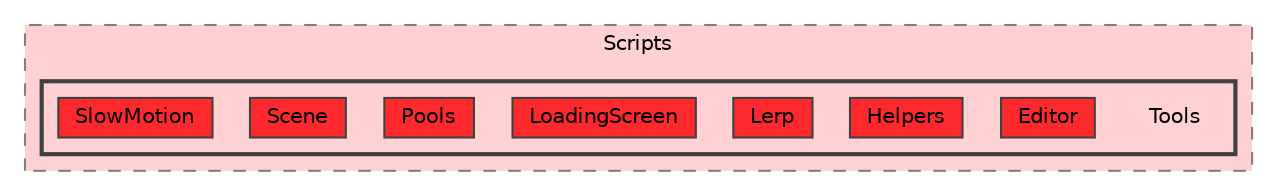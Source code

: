 digraph "C:/Users/PC/Documents/GitHub/Witch-Pack/WitchPack/Assets/Scripts/Tools"
{
 // LATEX_PDF_SIZE
  bgcolor="transparent";
  edge [fontname=Helvetica,fontsize=10,labelfontname=Helvetica,labelfontsize=10];
  node [fontname=Helvetica,fontsize=10,shape=box,height=0.2,width=0.4];
  compound=true
  subgraph clusterdir_9ac8f34010cad31c2f4e44a4a44f5a85 {
    graph [ bgcolor="#ffd1d2", pencolor="grey50", label="Scripts", fontname=Helvetica,fontsize=10 style="filled,dashed", URL="dir_9ac8f34010cad31c2f4e44a4a44f5a85.html",tooltip=""]
  subgraph clusterdir_4ecf9c5c07a26181eb08b7842f46183e {
    graph [ bgcolor="#ffd1d2", pencolor="grey25", label="", fontname=Helvetica,fontsize=10 style="filled,bold", URL="dir_4ecf9c5c07a26181eb08b7842f46183e.html",tooltip=""]
    dir_4ecf9c5c07a26181eb08b7842f46183e [shape=plaintext, label="Tools"];
  dir_77d073e302379b323267fac6c584196b [label="Editor", fillcolor="#fe292d", color="grey25", style="filled", URL="dir_77d073e302379b323267fac6c584196b.html",tooltip=""];
  dir_ed6e952c092284775aeeef36a1d0684f [label="Helpers", fillcolor="#fe292d", color="grey25", style="filled", URL="dir_ed6e952c092284775aeeef36a1d0684f.html",tooltip=""];
  dir_ee69e0eef44d734b8ed82c1fbbbff5c6 [label="Lerp", fillcolor="#fe292d", color="grey25", style="filled", URL="dir_ee69e0eef44d734b8ed82c1fbbbff5c6.html",tooltip=""];
  dir_32b1b96fefb70b47057e291d1a754a98 [label="LoadingScreen", fillcolor="#fe292d", color="grey25", style="filled", URL="dir_32b1b96fefb70b47057e291d1a754a98.html",tooltip=""];
  dir_9fb39600b678b4cf541d1fee6882feac [label="Pools", fillcolor="#fe292d", color="grey25", style="filled", URL="dir_9fb39600b678b4cf541d1fee6882feac.html",tooltip=""];
  dir_4d1cc5bad678a6114bf242f9d5a5605b [label="Scene", fillcolor="#fe292d", color="grey25", style="filled", URL="dir_4d1cc5bad678a6114bf242f9d5a5605b.html",tooltip=""];
  dir_064e05f08ef54ee03f3b7365bf75be18 [label="SlowMotion", fillcolor="#fe292d", color="grey25", style="filled", URL="dir_064e05f08ef54ee03f3b7365bf75be18.html",tooltip=""];
  }
  }
}
